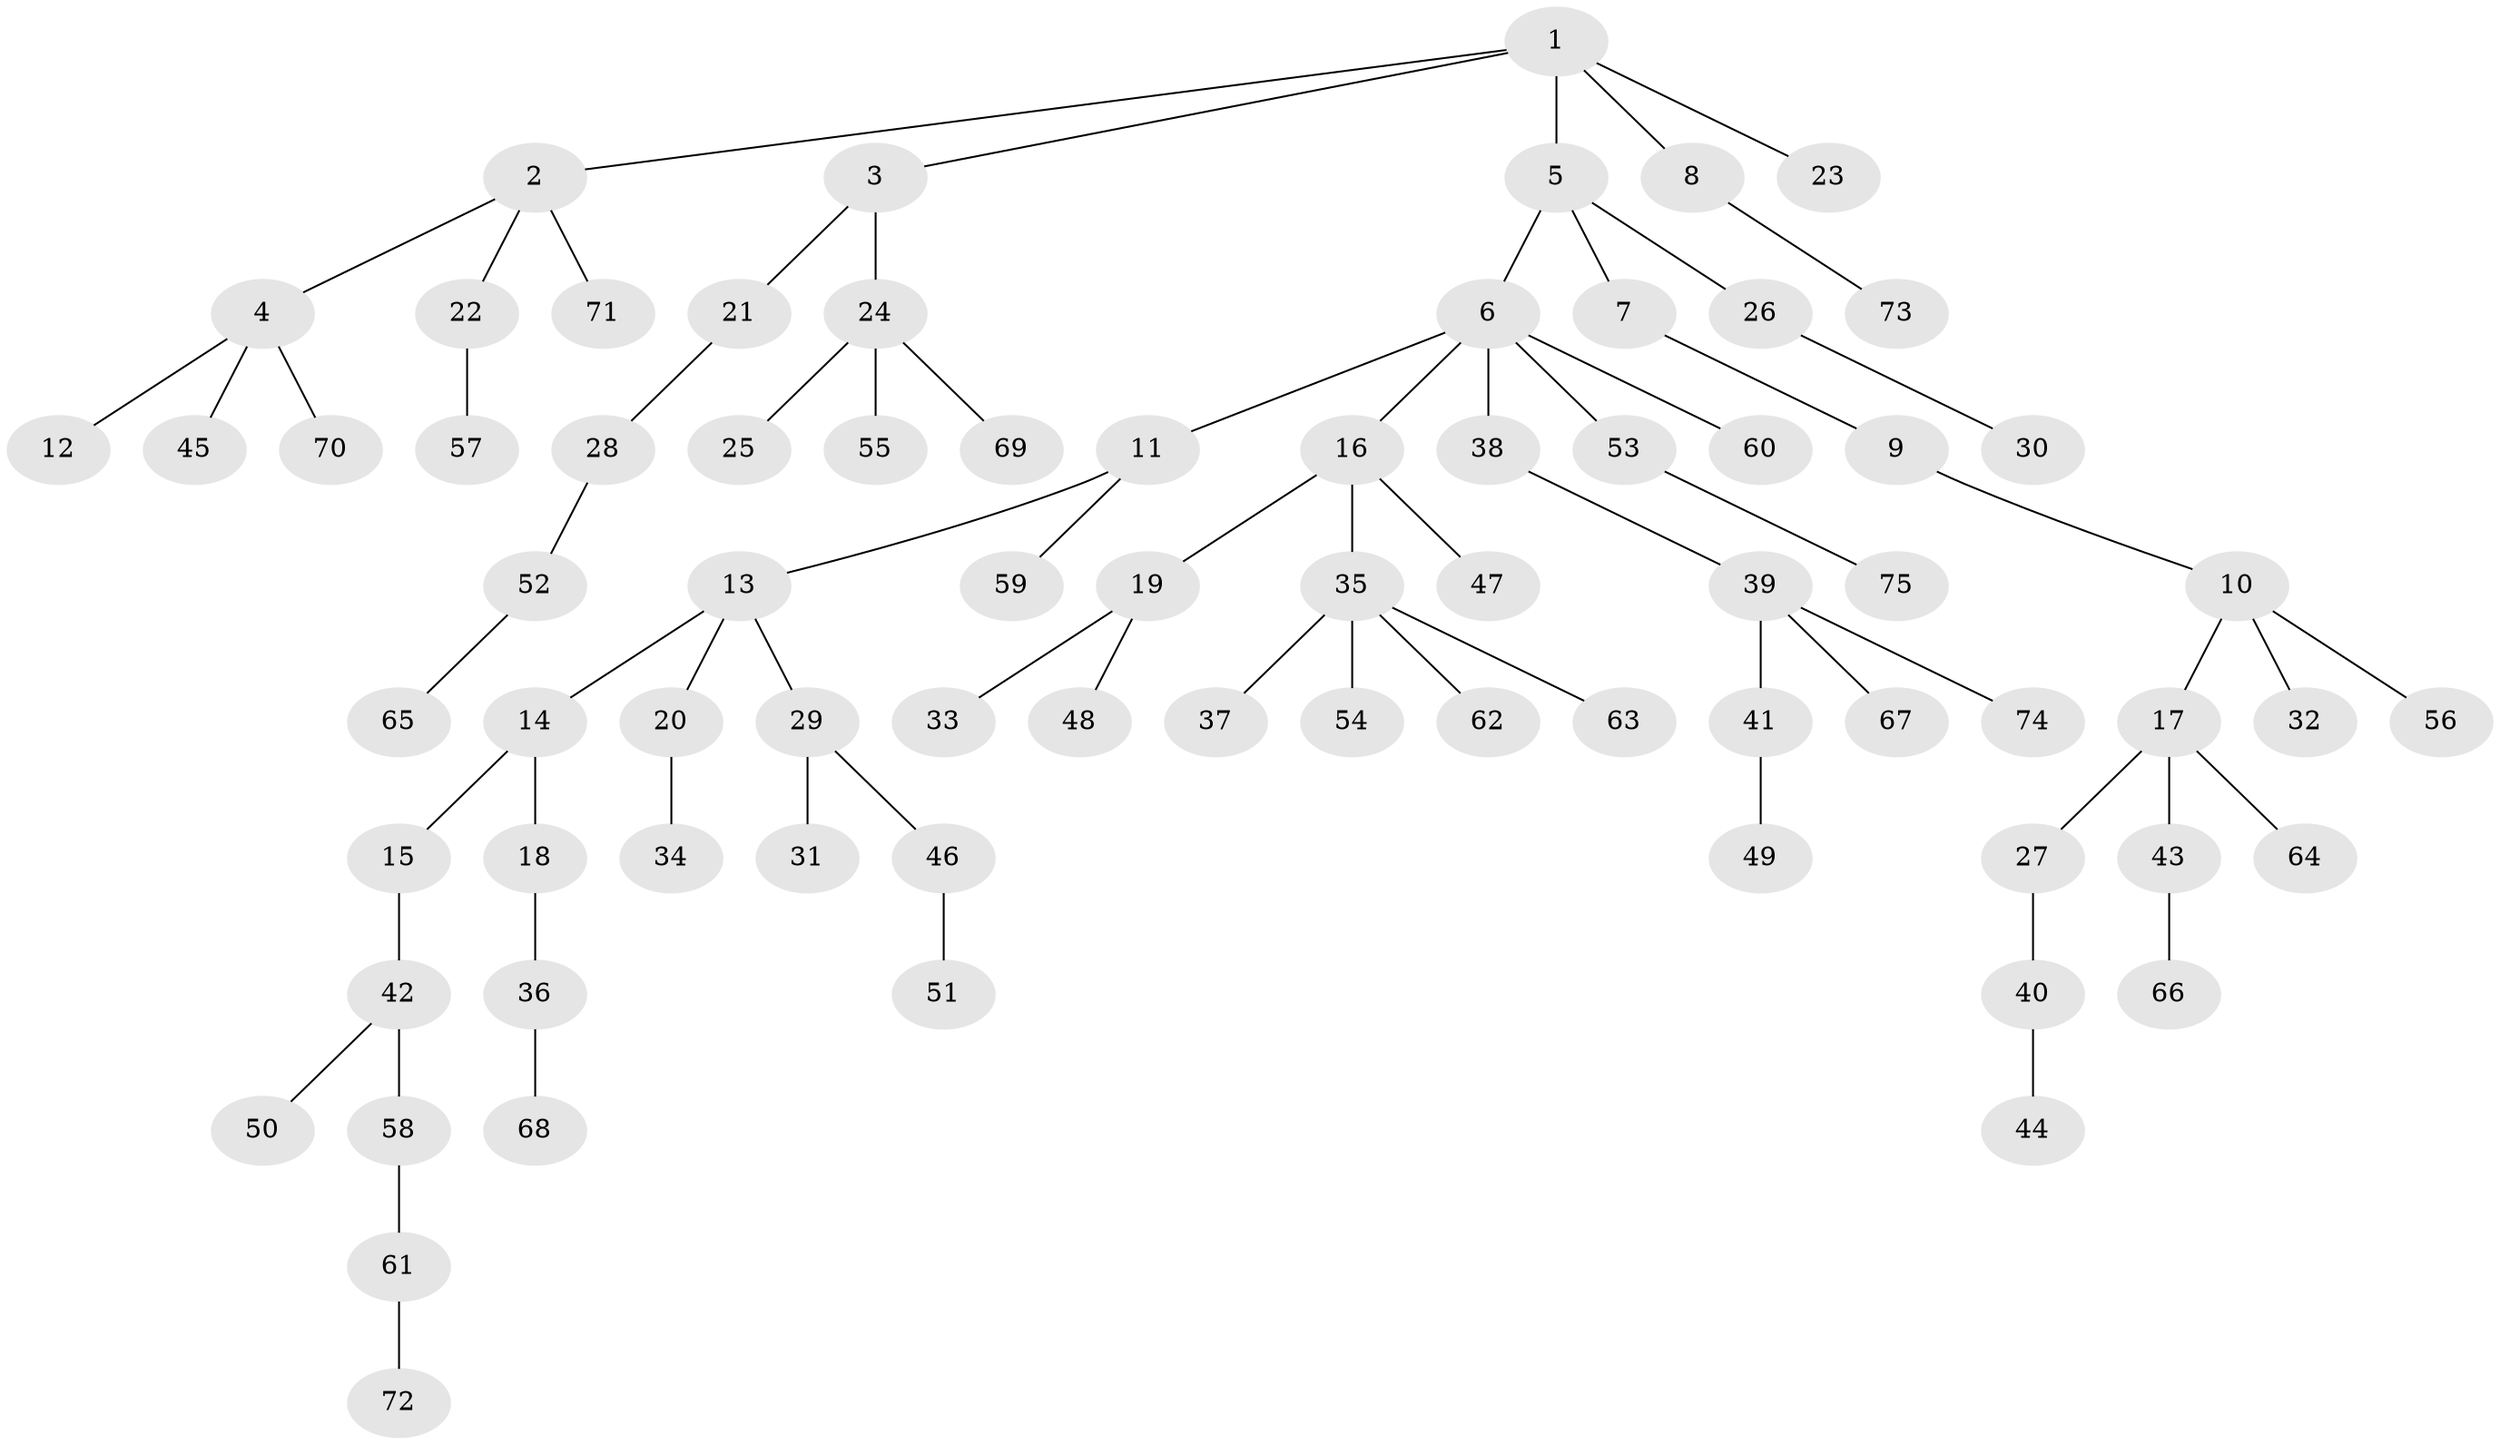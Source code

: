 // coarse degree distribution, {5: 0.058823529411764705, 4: 0.0392156862745098, 3: 0.0784313725490196, 8: 0.0196078431372549, 2: 0.19607843137254902, 1: 0.5882352941176471, 7: 0.0196078431372549}
// Generated by graph-tools (version 1.1) at 2025/42/03/06/25 10:42:06]
// undirected, 75 vertices, 74 edges
graph export_dot {
graph [start="1"]
  node [color=gray90,style=filled];
  1;
  2;
  3;
  4;
  5;
  6;
  7;
  8;
  9;
  10;
  11;
  12;
  13;
  14;
  15;
  16;
  17;
  18;
  19;
  20;
  21;
  22;
  23;
  24;
  25;
  26;
  27;
  28;
  29;
  30;
  31;
  32;
  33;
  34;
  35;
  36;
  37;
  38;
  39;
  40;
  41;
  42;
  43;
  44;
  45;
  46;
  47;
  48;
  49;
  50;
  51;
  52;
  53;
  54;
  55;
  56;
  57;
  58;
  59;
  60;
  61;
  62;
  63;
  64;
  65;
  66;
  67;
  68;
  69;
  70;
  71;
  72;
  73;
  74;
  75;
  1 -- 2;
  1 -- 3;
  1 -- 5;
  1 -- 8;
  1 -- 23;
  2 -- 4;
  2 -- 22;
  2 -- 71;
  3 -- 21;
  3 -- 24;
  4 -- 12;
  4 -- 45;
  4 -- 70;
  5 -- 6;
  5 -- 7;
  5 -- 26;
  6 -- 11;
  6 -- 16;
  6 -- 38;
  6 -- 53;
  6 -- 60;
  7 -- 9;
  8 -- 73;
  9 -- 10;
  10 -- 17;
  10 -- 32;
  10 -- 56;
  11 -- 13;
  11 -- 59;
  13 -- 14;
  13 -- 20;
  13 -- 29;
  14 -- 15;
  14 -- 18;
  15 -- 42;
  16 -- 19;
  16 -- 35;
  16 -- 47;
  17 -- 27;
  17 -- 43;
  17 -- 64;
  18 -- 36;
  19 -- 33;
  19 -- 48;
  20 -- 34;
  21 -- 28;
  22 -- 57;
  24 -- 25;
  24 -- 55;
  24 -- 69;
  26 -- 30;
  27 -- 40;
  28 -- 52;
  29 -- 31;
  29 -- 46;
  35 -- 37;
  35 -- 54;
  35 -- 62;
  35 -- 63;
  36 -- 68;
  38 -- 39;
  39 -- 41;
  39 -- 67;
  39 -- 74;
  40 -- 44;
  41 -- 49;
  42 -- 50;
  42 -- 58;
  43 -- 66;
  46 -- 51;
  52 -- 65;
  53 -- 75;
  58 -- 61;
  61 -- 72;
}
